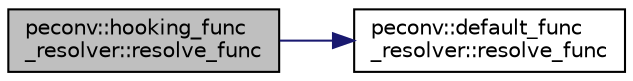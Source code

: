 digraph "peconv::hooking_func_resolver::resolve_func"
{
 // LATEX_PDF_SIZE
  edge [fontname="Helvetica",fontsize="10",labelfontname="Helvetica",labelfontsize="10"];
  node [fontname="Helvetica",fontsize="10",shape=record];
  rankdir="LR";
  Node1 [label="peconv::hooking_func\l_resolver::resolve_func",height=0.2,width=0.4,color="black", fillcolor="grey75", style="filled", fontcolor="black",tooltip=" "];
  Node1 -> Node2 [color="midnightblue",fontsize="10",style="solid",fontname="Helvetica"];
  Node2 [label="peconv::default_func\l_resolver::resolve_func",height=0.2,width=0.4,color="black", fillcolor="white", style="filled",URL="$classpeconv_1_1default__func__resolver.html#a0c962c78cbbeb72018094ad6218979d7",tooltip=" "];
}
